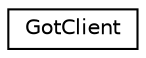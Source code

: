 digraph "Graphical Class Hierarchy"
{
 // LATEX_PDF_SIZE
  edge [fontname="Helvetica",fontsize="10",labelfontname="Helvetica",labelfontsize="10"];
  node [fontname="Helvetica",fontsize="10",shape=record];
  rankdir="LR";
  Node0 [label="GotClient",height=0.2,width=0.4,color="black", fillcolor="white", style="filled",URL="$class_got_client.html",tooltip=" "];
}
